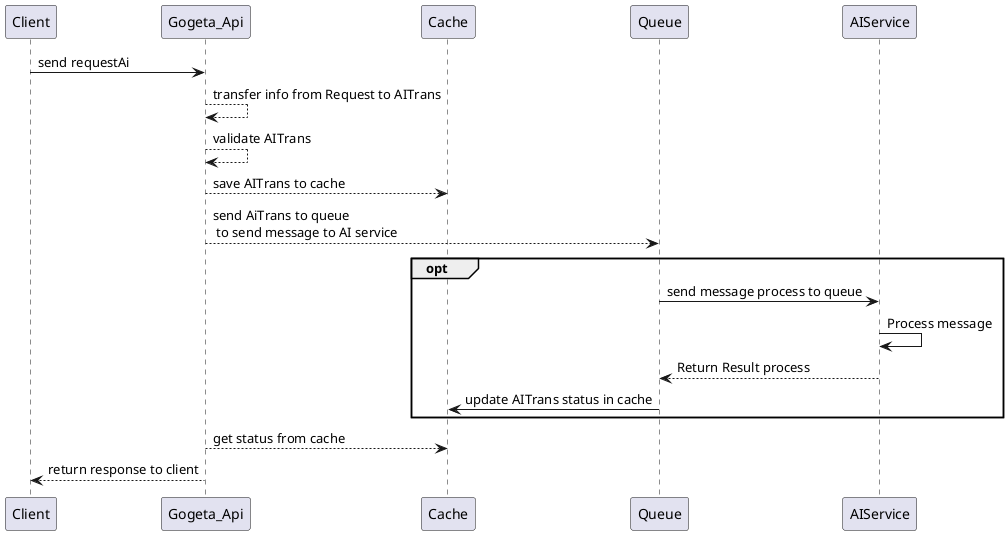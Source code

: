 participant Client
participant Gogeta_Api
participant Cache
participant Queue
participant AIService

@startuml
Client -> Gogeta_Api: send requestAi
Gogeta_Api --> Gogeta_Api: transfer info from Request to AITrans
Gogeta_Api --> Gogeta_Api: validate AITrans
Gogeta_Api --> Cache: save AITrans to cache
Gogeta_Api --> Queue: send AiTrans to queue \n to send message to AI service
opt
Queue -> AIService: send message process to queue
AIService -> AIService: Process message

AIService --> Queue:Return Result process
Queue -> Cache: update AITrans status in cache
end
Gogeta_Api --> Cache: get status from cache
Gogeta_Api --> Client: return response to client

@enduml
